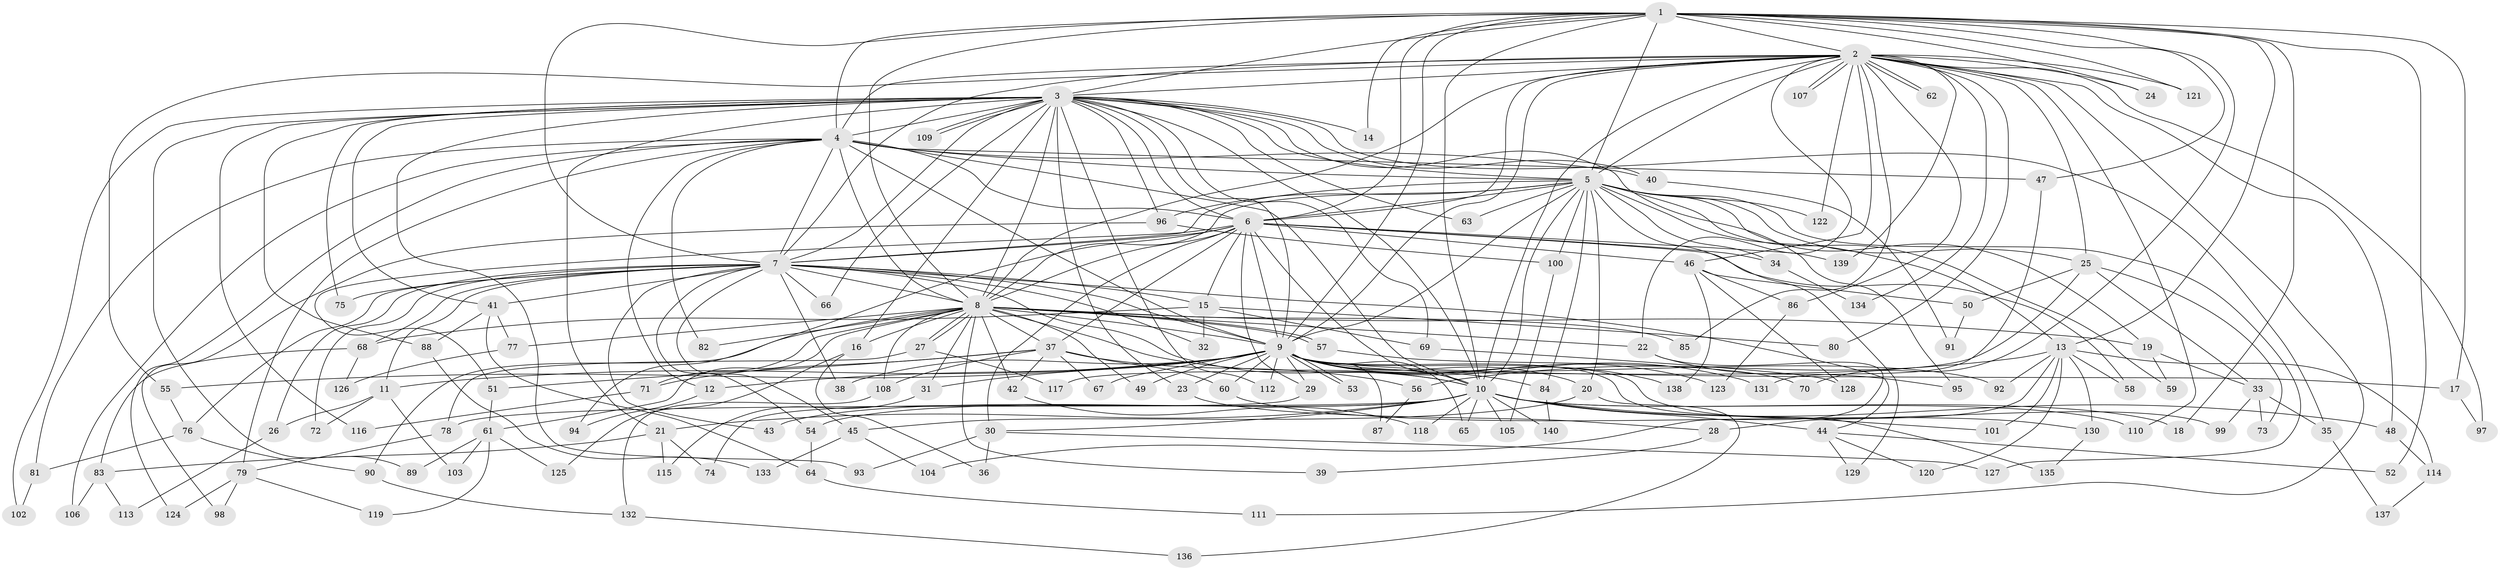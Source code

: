 // Generated by graph-tools (version 1.1) at 2025/45/03/09/25 04:45:42]
// undirected, 140 vertices, 305 edges
graph export_dot {
graph [start="1"]
  node [color=gray90,style=filled];
  1;
  2;
  3;
  4;
  5;
  6;
  7;
  8;
  9;
  10;
  11;
  12;
  13;
  14;
  15;
  16;
  17;
  18;
  19;
  20;
  21;
  22;
  23;
  24;
  25;
  26;
  27;
  28;
  29;
  30;
  31;
  32;
  33;
  34;
  35;
  36;
  37;
  38;
  39;
  40;
  41;
  42;
  43;
  44;
  45;
  46;
  47;
  48;
  49;
  50;
  51;
  52;
  53;
  54;
  55;
  56;
  57;
  58;
  59;
  60;
  61;
  62;
  63;
  64;
  65;
  66;
  67;
  68;
  69;
  70;
  71;
  72;
  73;
  74;
  75;
  76;
  77;
  78;
  79;
  80;
  81;
  82;
  83;
  84;
  85;
  86;
  87;
  88;
  89;
  90;
  91;
  92;
  93;
  94;
  95;
  96;
  97;
  98;
  99;
  100;
  101;
  102;
  103;
  104;
  105;
  106;
  107;
  108;
  109;
  110;
  111;
  112;
  113;
  114;
  115;
  116;
  117;
  118;
  119;
  120;
  121;
  122;
  123;
  124;
  125;
  126;
  127;
  128;
  129;
  130;
  131;
  132;
  133;
  134;
  135;
  136;
  137;
  138;
  139;
  140;
  1 -- 2;
  1 -- 3;
  1 -- 4;
  1 -- 5;
  1 -- 6;
  1 -- 7;
  1 -- 8;
  1 -- 9;
  1 -- 10;
  1 -- 13;
  1 -- 14;
  1 -- 17;
  1 -- 18;
  1 -- 24;
  1 -- 47;
  1 -- 52;
  1 -- 70;
  1 -- 121;
  2 -- 3;
  2 -- 4;
  2 -- 5;
  2 -- 6;
  2 -- 7;
  2 -- 8;
  2 -- 9;
  2 -- 10;
  2 -- 22;
  2 -- 24;
  2 -- 25;
  2 -- 46;
  2 -- 48;
  2 -- 55;
  2 -- 62;
  2 -- 62;
  2 -- 80;
  2 -- 85;
  2 -- 86;
  2 -- 97;
  2 -- 107;
  2 -- 107;
  2 -- 110;
  2 -- 111;
  2 -- 121;
  2 -- 122;
  2 -- 134;
  2 -- 139;
  3 -- 4;
  3 -- 5;
  3 -- 6;
  3 -- 7;
  3 -- 8;
  3 -- 9;
  3 -- 10;
  3 -- 14;
  3 -- 16;
  3 -- 21;
  3 -- 23;
  3 -- 35;
  3 -- 40;
  3 -- 41;
  3 -- 63;
  3 -- 66;
  3 -- 69;
  3 -- 75;
  3 -- 88;
  3 -- 89;
  3 -- 93;
  3 -- 95;
  3 -- 96;
  3 -- 102;
  3 -- 109;
  3 -- 109;
  3 -- 112;
  3 -- 116;
  4 -- 5;
  4 -- 6;
  4 -- 7;
  4 -- 8;
  4 -- 9;
  4 -- 10;
  4 -- 12;
  4 -- 40;
  4 -- 47;
  4 -- 79;
  4 -- 81;
  4 -- 82;
  4 -- 106;
  4 -- 124;
  5 -- 6;
  5 -- 7;
  5 -- 8;
  5 -- 9;
  5 -- 10;
  5 -- 13;
  5 -- 19;
  5 -- 20;
  5 -- 25;
  5 -- 34;
  5 -- 59;
  5 -- 63;
  5 -- 84;
  5 -- 96;
  5 -- 100;
  5 -- 122;
  5 -- 127;
  5 -- 129;
  6 -- 7;
  6 -- 8;
  6 -- 9;
  6 -- 10;
  6 -- 15;
  6 -- 29;
  6 -- 30;
  6 -- 34;
  6 -- 37;
  6 -- 46;
  6 -- 51;
  6 -- 58;
  6 -- 94;
  6 -- 139;
  7 -- 8;
  7 -- 9;
  7 -- 10;
  7 -- 11;
  7 -- 15;
  7 -- 26;
  7 -- 32;
  7 -- 38;
  7 -- 41;
  7 -- 43;
  7 -- 44;
  7 -- 45;
  7 -- 54;
  7 -- 66;
  7 -- 68;
  7 -- 72;
  7 -- 75;
  7 -- 76;
  8 -- 9;
  8 -- 10;
  8 -- 16;
  8 -- 19;
  8 -- 22;
  8 -- 27;
  8 -- 27;
  8 -- 31;
  8 -- 37;
  8 -- 39;
  8 -- 42;
  8 -- 49;
  8 -- 57;
  8 -- 57;
  8 -- 61;
  8 -- 71;
  8 -- 77;
  8 -- 82;
  8 -- 85;
  8 -- 90;
  8 -- 108;
  9 -- 10;
  9 -- 11;
  9 -- 12;
  9 -- 17;
  9 -- 20;
  9 -- 23;
  9 -- 29;
  9 -- 31;
  9 -- 38;
  9 -- 49;
  9 -- 53;
  9 -- 53;
  9 -- 55;
  9 -- 60;
  9 -- 65;
  9 -- 67;
  9 -- 84;
  9 -- 87;
  9 -- 92;
  9 -- 99;
  9 -- 112;
  9 -- 123;
  9 -- 131;
  9 -- 135;
  9 -- 138;
  10 -- 18;
  10 -- 21;
  10 -- 30;
  10 -- 43;
  10 -- 44;
  10 -- 48;
  10 -- 54;
  10 -- 65;
  10 -- 78;
  10 -- 101;
  10 -- 105;
  10 -- 110;
  10 -- 118;
  10 -- 140;
  11 -- 26;
  11 -- 72;
  11 -- 103;
  12 -- 94;
  13 -- 28;
  13 -- 56;
  13 -- 58;
  13 -- 92;
  13 -- 101;
  13 -- 114;
  13 -- 120;
  13 -- 130;
  15 -- 32;
  15 -- 68;
  15 -- 69;
  15 -- 80;
  16 -- 36;
  16 -- 125;
  17 -- 97;
  19 -- 33;
  19 -- 59;
  20 -- 45;
  20 -- 136;
  21 -- 74;
  21 -- 83;
  21 -- 115;
  22 -- 95;
  22 -- 104;
  23 -- 28;
  25 -- 33;
  25 -- 50;
  25 -- 73;
  25 -- 117;
  26 -- 113;
  27 -- 78;
  27 -- 117;
  28 -- 39;
  29 -- 74;
  30 -- 36;
  30 -- 93;
  30 -- 127;
  31 -- 115;
  33 -- 35;
  33 -- 73;
  33 -- 99;
  34 -- 134;
  35 -- 137;
  37 -- 42;
  37 -- 51;
  37 -- 56;
  37 -- 60;
  37 -- 67;
  37 -- 71;
  37 -- 108;
  40 -- 91;
  41 -- 64;
  41 -- 77;
  41 -- 88;
  42 -- 118;
  44 -- 52;
  44 -- 120;
  44 -- 129;
  45 -- 104;
  45 -- 133;
  46 -- 50;
  46 -- 86;
  46 -- 128;
  46 -- 138;
  47 -- 131;
  48 -- 114;
  50 -- 91;
  51 -- 61;
  54 -- 64;
  55 -- 76;
  56 -- 87;
  57 -- 70;
  60 -- 130;
  61 -- 89;
  61 -- 103;
  61 -- 119;
  61 -- 125;
  64 -- 111;
  68 -- 83;
  68 -- 126;
  69 -- 128;
  71 -- 116;
  76 -- 81;
  76 -- 90;
  77 -- 126;
  78 -- 79;
  79 -- 98;
  79 -- 119;
  79 -- 124;
  81 -- 102;
  83 -- 106;
  83 -- 113;
  84 -- 140;
  86 -- 123;
  88 -- 133;
  90 -- 132;
  96 -- 98;
  96 -- 100;
  100 -- 105;
  108 -- 132;
  114 -- 137;
  130 -- 135;
  132 -- 136;
}
